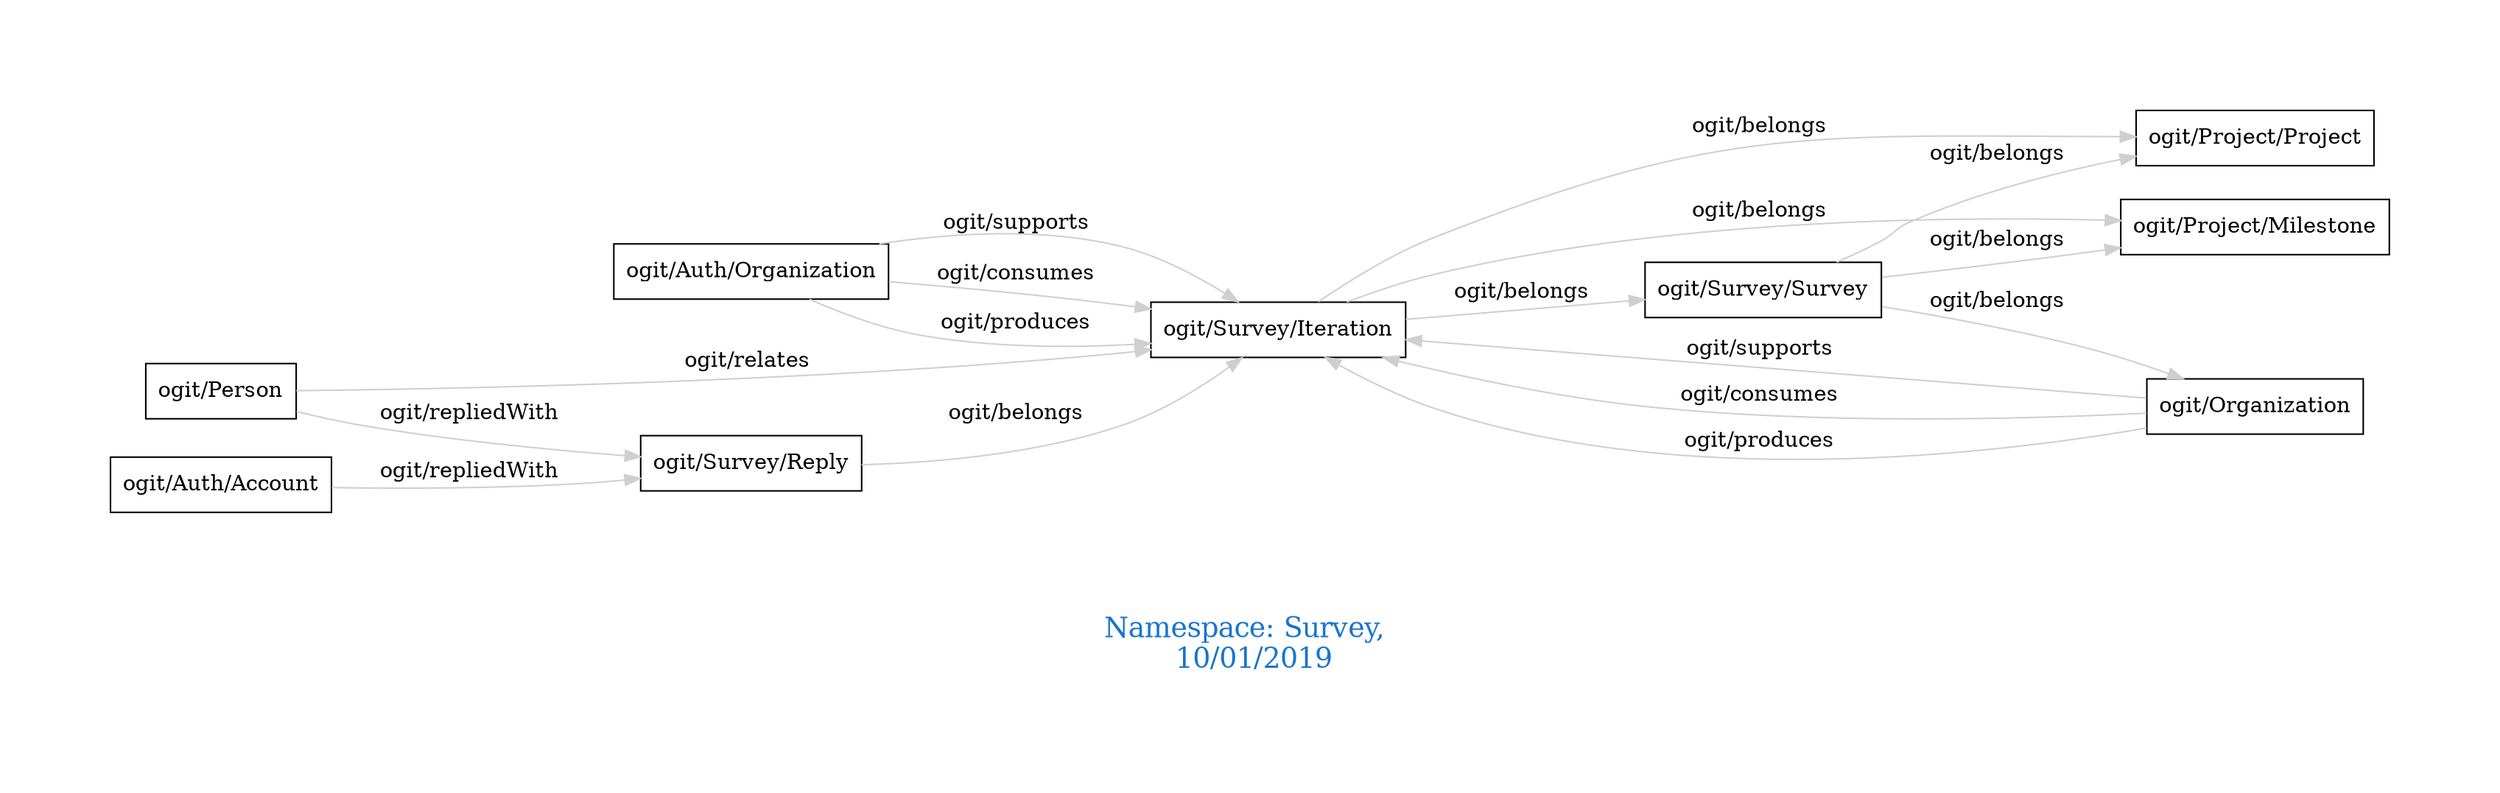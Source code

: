 digraph OGIT_ontology {
 graph [ rankdir= LR,pad=1 
fontsize = 18,
fontcolor= dodgerblue3,label = "\n\n\nNamespace: Survey, \n 10/01/2019"];
node[shape=polygon];
edge [  color="gray81"];

   "ogit/Auth/Organization" -> "ogit/Survey/Iteration" [label="   ogit/supports    "];
   "ogit/Organization" -> "ogit/Survey/Iteration" [label="   ogit/supports    "];
   "ogit/Auth/Organization" -> "ogit/Survey/Iteration" [label="   ogit/consumes    "];
   "ogit/Organization" -> "ogit/Survey/Iteration" [label="   ogit/consumes    "];
   "ogit/Auth/Organization" -> "ogit/Survey/Iteration" [label="   ogit/produces    "];
   "ogit/Organization" -> "ogit/Survey/Iteration" [label="   ogit/produces    "];
   "ogit/Survey/Iteration" -> "ogit/Project/Milestone" [label="   ogit/belongs    "];
   "ogit/Survey/Iteration" -> "ogit/Project/Project" [label="   ogit/belongs    "];
   "ogit/Survey/Iteration" -> "ogit/Survey/Survey" [label="   ogit/belongs    "];
   "ogit/Survey/Reply" -> "ogit/Survey/Iteration" [label="   ogit/belongs    "];
   "ogit/Survey/Survey" -> "ogit/Organization" [label="   ogit/belongs    "];
   "ogit/Survey/Survey" -> "ogit/Project/Milestone" [label="   ogit/belongs    "];
   "ogit/Survey/Survey" -> "ogit/Project/Project" [label="   ogit/belongs    "];
   "ogit/Auth/Account" -> "ogit/Survey/Reply" [label="   ogit/repliedWith    "];
   "ogit/Person" -> "ogit/Survey/Reply" [label="   ogit/repliedWith    "];
   "ogit/Person" -> "ogit/Survey/Iteration" [label="   ogit/relates    "];
}
